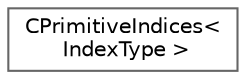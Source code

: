 digraph "Graphical Class Hierarchy"
{
 // LATEX_PDF_SIZE
  bgcolor="transparent";
  edge [fontname=Helvetica,fontsize=10,labelfontname=Helvetica,labelfontsize=10];
  node [fontname=Helvetica,fontsize=10,shape=box,height=0.2,width=0.4];
  rankdir="LR";
  Node0 [id="Node000000",label="CPrimitiveIndices\<\l IndexType \>",height=0.2,width=0.4,color="grey40", fillcolor="white", style="filled",URL="$structCPrimitiveIndices.html",tooltip="Abstract wrapper for the CIndices classes of CEulerVariable, CIncEulerVariable, etc...."];
}
